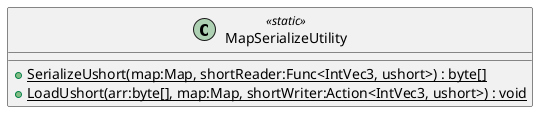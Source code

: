 @startuml
class MapSerializeUtility <<static>> {
    + {static} SerializeUshort(map:Map, shortReader:Func<IntVec3, ushort>) : byte[]
    + {static} LoadUshort(arr:byte[], map:Map, shortWriter:Action<IntVec3, ushort>) : void
}
@enduml
